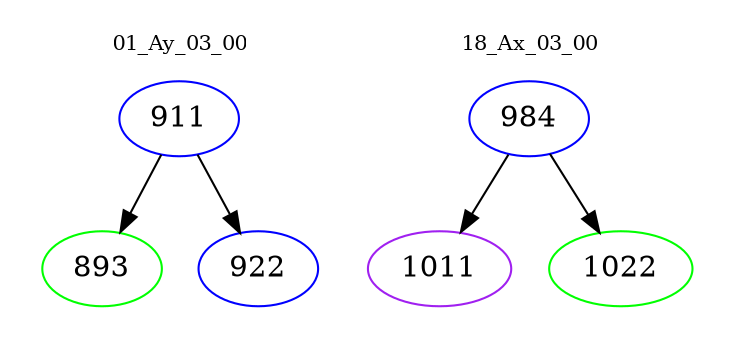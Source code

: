 digraph{
subgraph cluster_0 {
color = white
label = "01_Ay_03_00";
fontsize=10;
T0_911 [label="911", color="blue"]
T0_911 -> T0_893 [color="black"]
T0_893 [label="893", color="green"]
T0_911 -> T0_922 [color="black"]
T0_922 [label="922", color="blue"]
}
subgraph cluster_1 {
color = white
label = "18_Ax_03_00";
fontsize=10;
T1_984 [label="984", color="blue"]
T1_984 -> T1_1011 [color="black"]
T1_1011 [label="1011", color="purple"]
T1_984 -> T1_1022 [color="black"]
T1_1022 [label="1022", color="green"]
}
}
